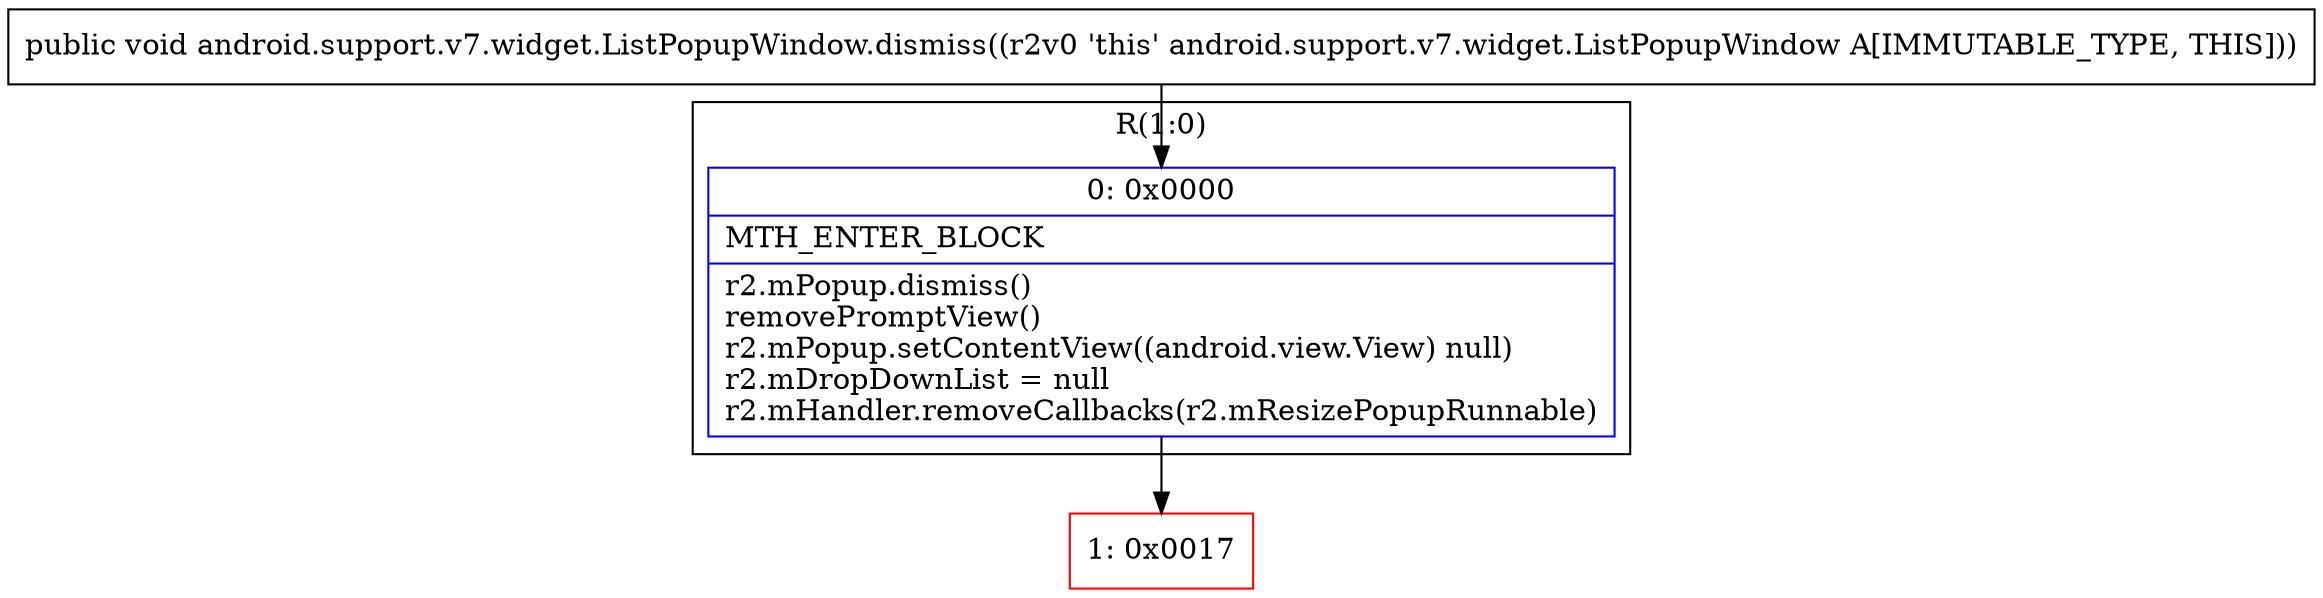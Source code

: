 digraph "CFG forandroid.support.v7.widget.ListPopupWindow.dismiss()V" {
subgraph cluster_Region_1797004617 {
label = "R(1:0)";
node [shape=record,color=blue];
Node_0 [shape=record,label="{0\:\ 0x0000|MTH_ENTER_BLOCK\l|r2.mPopup.dismiss()\lremovePromptView()\lr2.mPopup.setContentView((android.view.View) null)\lr2.mDropDownList = null\lr2.mHandler.removeCallbacks(r2.mResizePopupRunnable)\l}"];
}
Node_1 [shape=record,color=red,label="{1\:\ 0x0017}"];
MethodNode[shape=record,label="{public void android.support.v7.widget.ListPopupWindow.dismiss((r2v0 'this' android.support.v7.widget.ListPopupWindow A[IMMUTABLE_TYPE, THIS])) }"];
MethodNode -> Node_0;
Node_0 -> Node_1;
}

